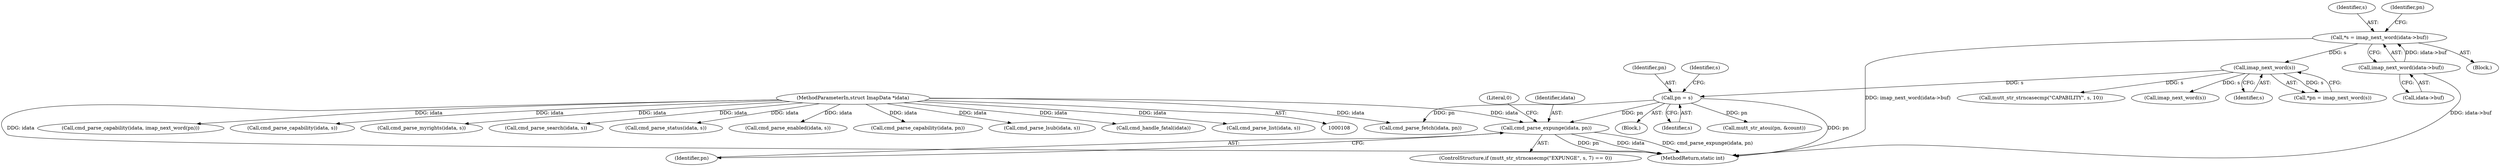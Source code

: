 digraph "0_neomutt_36a29280448097f34ce9c94606195f2ac643fed1@pointer" {
"1000234" [label="(Call,cmd_parse_expunge(idata, pn))"];
"1000109" [label="(MethodParameterIn,struct ImapData *idata)"];
"1000140" [label="(Call,pn = s)"];
"1000125" [label="(Call,imap_next_word(s))"];
"1000116" [label="(Call,*s = imap_next_word(idata->buf))"];
"1000118" [label="(Call,imap_next_word(idata->buf))"];
"1000109" [label="(MethodParameterIn,struct ImapData *idata)"];
"1000117" [label="(Identifier,s)"];
"1000236" [label="(Identifier,pn)"];
"1000141" [label="(Identifier,pn)"];
"1000142" [label="(Identifier,s)"];
"1000116" [label="(Call,*s = imap_next_word(idata->buf))"];
"1000118" [label="(Call,imap_next_word(idata->buf))"];
"1000334" [label="(Call,cmd_parse_status(idata, s))"];
"1000251" [label="(Call,mutt_str_strncasecmp(\"CAPABILITY\", s, 10))"];
"1000119" [label="(Call,idata->buf)"];
"1000160" [label="(Call,mutt_str_atoui(pn, &count))"];
"1000345" [label="(Call,cmd_parse_enabled(idata, s))"];
"1000401" [label="(Literal,0)"];
"1000235" [label="(Identifier,idata)"];
"1000139" [label="(Block,)"];
"1000140" [label="(Call,pn = s)"];
"1000267" [label="(Call,cmd_parse_capability(idata, pn))"];
"1000144" [label="(Identifier,s)"];
"1000110" [label="(Block,)"];
"1000278" [label="(Call,cmd_parse_capability(idata, imap_next_word(pn)))"];
"1000256" [label="(Call,cmd_parse_capability(idata, s))"];
"1000312" [label="(Call,cmd_parse_myrights(idata, s))"];
"1000323" [label="(Call,cmd_parse_search(idata, s))"];
"1000245" [label="(Call,cmd_parse_fetch(idata, pn))"];
"1000125" [label="(Call,imap_next_word(s))"];
"1000301" [label="(Call,cmd_parse_lsub(idata, s))"];
"1000376" [label="(Call,cmd_handle_fatal(idata))"];
"1000145" [label="(Call,imap_next_word(s))"];
"1000126" [label="(Identifier,s)"];
"1000123" [label="(Call,*pn = imap_next_word(s))"];
"1000234" [label="(Call,cmd_parse_expunge(idata, pn))"];
"1000124" [label="(Identifier,pn)"];
"1000290" [label="(Call,cmd_parse_list(idata, s))"];
"1000402" [label="(MethodReturn,static int)"];
"1000227" [label="(ControlStructure,if (mutt_str_strncasecmp(\"EXPUNGE\", s, 7) == 0))"];
"1000234" -> "1000227"  [label="AST: "];
"1000234" -> "1000236"  [label="CFG: "];
"1000235" -> "1000234"  [label="AST: "];
"1000236" -> "1000234"  [label="AST: "];
"1000401" -> "1000234"  [label="CFG: "];
"1000234" -> "1000402"  [label="DDG: pn"];
"1000234" -> "1000402"  [label="DDG: idata"];
"1000234" -> "1000402"  [label="DDG: cmd_parse_expunge(idata, pn)"];
"1000109" -> "1000234"  [label="DDG: idata"];
"1000140" -> "1000234"  [label="DDG: pn"];
"1000109" -> "1000108"  [label="AST: "];
"1000109" -> "1000402"  [label="DDG: idata"];
"1000109" -> "1000245"  [label="DDG: idata"];
"1000109" -> "1000256"  [label="DDG: idata"];
"1000109" -> "1000267"  [label="DDG: idata"];
"1000109" -> "1000278"  [label="DDG: idata"];
"1000109" -> "1000290"  [label="DDG: idata"];
"1000109" -> "1000301"  [label="DDG: idata"];
"1000109" -> "1000312"  [label="DDG: idata"];
"1000109" -> "1000323"  [label="DDG: idata"];
"1000109" -> "1000334"  [label="DDG: idata"];
"1000109" -> "1000345"  [label="DDG: idata"];
"1000109" -> "1000376"  [label="DDG: idata"];
"1000140" -> "1000139"  [label="AST: "];
"1000140" -> "1000142"  [label="CFG: "];
"1000141" -> "1000140"  [label="AST: "];
"1000142" -> "1000140"  [label="AST: "];
"1000144" -> "1000140"  [label="CFG: "];
"1000140" -> "1000402"  [label="DDG: pn"];
"1000125" -> "1000140"  [label="DDG: s"];
"1000140" -> "1000160"  [label="DDG: pn"];
"1000140" -> "1000245"  [label="DDG: pn"];
"1000125" -> "1000123"  [label="AST: "];
"1000125" -> "1000126"  [label="CFG: "];
"1000126" -> "1000125"  [label="AST: "];
"1000123" -> "1000125"  [label="CFG: "];
"1000125" -> "1000123"  [label="DDG: s"];
"1000116" -> "1000125"  [label="DDG: s"];
"1000125" -> "1000145"  [label="DDG: s"];
"1000125" -> "1000251"  [label="DDG: s"];
"1000116" -> "1000110"  [label="AST: "];
"1000116" -> "1000118"  [label="CFG: "];
"1000117" -> "1000116"  [label="AST: "];
"1000118" -> "1000116"  [label="AST: "];
"1000124" -> "1000116"  [label="CFG: "];
"1000116" -> "1000402"  [label="DDG: imap_next_word(idata->buf)"];
"1000118" -> "1000116"  [label="DDG: idata->buf"];
"1000118" -> "1000119"  [label="CFG: "];
"1000119" -> "1000118"  [label="AST: "];
"1000118" -> "1000402"  [label="DDG: idata->buf"];
}
